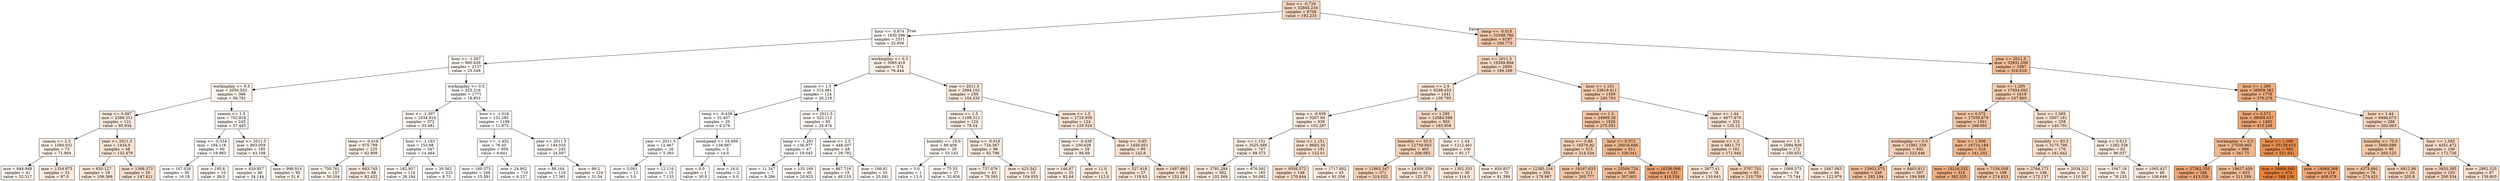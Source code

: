 digraph Tree {
node [shape=box, style="filled", color="black"] ;
0 [label="hour <= -0.729\nmse = 32845.234\nsamples = 8708\nvalue = 192.235", fillcolor="#e5813952"] ;
1 [label="hour <= -0.874\nmse = 1630.596\nsamples = 2511\nvalue = 32.959", fillcolor="#e581390d"] ;
0 -> 1 [labeldistance=2.5, labelangle=45, headlabel="True"] ;
2 [label="hour <= -1.597\nmse = 990.639\nsamples = 2137\nvalue = 25.349", fillcolor="#e581390a"] ;
1 -> 2 ;
3 [label="workingday <= 0.5\nmse = 2050.553\nsamples = 366\nvalue = 56.781", fillcolor="#e5813917"] ;
2 -> 3 ;
4 [label="temp <= 0.087\nmse = 2388.211\nsamples = 121\nvalue = 95.934", fillcolor="#e5813929"] ;
3 -> 4 ;
5 [label="season <= 2.5\nmse = 1560.032\nsamples = 73\nvalue = 71.904", fillcolor="#e581391e"] ;
4 -> 5 ;
6 [label="mse = 844.948\nsamples = 41\nvalue = 52.317", fillcolor="#e5813915"] ;
5 -> 6 ;
7 [label="mse = 1354.875\nsamples = 32\nvalue = 97.0", fillcolor="#e5813929"] ;
5 -> 7 ;
8 [label="year <= 2011.5\nmse = 1434.0\nsamples = 48\nvalue = 132.479", fillcolor="#e5813938"] ;
4 -> 8 ;
9 [label="mse = 650.127\nsamples = 19\nvalue = 109.368", fillcolor="#e581392e"] ;
8 -> 9 ;
10 [label="mse = 1368.373\nsamples = 29\nvalue = 147.621", fillcolor="#e581393f"] ;
8 -> 10 ;
11 [label="season <= 1.5\nmse = 752.818\nsamples = 245\nvalue = 37.445", fillcolor="#e581390f"] ;
3 -> 11 ;
12 [label="temp <= -0.334\nmse = 194.116\nsamples = 60\nvalue = 19.983", fillcolor="#e5813907"] ;
11 -> 12 ;
13 [label="mse = 107.028\nsamples = 50\nvalue = 16.18", fillcolor="#e5813906"] ;
12 -> 13 ;
14 [label="mse = 195.6\nsamples = 10\nvalue = 39.0", fillcolor="#e5813910"] ;
12 -> 14 ;
15 [label="year <= 2011.5\nmse = 803.059\nsamples = 185\nvalue = 43.108", fillcolor="#e5813911"] ;
11 -> 15 ;
16 [label="mse = 439.857\nsamples = 90\nvalue = 34.144", fillcolor="#e581390e"] ;
15 -> 16 ;
17 [label="mse = 998.914\nsamples = 95\nvalue = 51.6", fillcolor="#e5813915"] ;
15 -> 17 ;
18 [label="workingday <= 0.5\nmse = 525.216\nsamples = 1771\nvalue = 18.853", fillcolor="#e5813907"] ;
2 -> 18 ;
19 [label="hour <= -1.307\nmse = 1034.914\nsamples = 572\nvalue = 33.481", fillcolor="#e581390d"] ;
18 -> 19 ;
20 [label="temp <= -0.018\nmse = 975.799\nsamples = 225\nvalue = 62.809", fillcolor="#e581391a"] ;
19 -> 20 ;
21 [label="mse = 750.761\nsamples = 137\nvalue = 50.204", fillcolor="#e5813915"] ;
20 -> 21 ;
22 [label="mse = 693.745\nsamples = 88\nvalue = 82.432", fillcolor="#e5813923"] ;
20 -> 22 ;
23 [label="hour <= -1.163\nmse = 153.88\nsamples = 347\nvalue = 14.464", fillcolor="#e5813905"] ;
19 -> 23 ;
24 [label="mse = 182.957\nsamples = 114\nvalue = 26.184", fillcolor="#e581390a"] ;
23 -> 24 ;
25 [label="mse = 39.562\nsamples = 233\nvalue = 8.73", fillcolor="#e5813902"] ;
23 -> 25 ;
26 [label="hour <= -1.018\nmse = 131.285\nsamples = 1199\nvalue = 11.875", fillcolor="#e5813904"] ;
18 -> 26 ;
27 [label="hour <= -1.452\nmse = 76.45\nsamples = 956\nvalue = 8.641", fillcolor="#e5813902"] ;
26 -> 27 ;
28 [label="mse = 160.373\nsamples = 246\nvalue = 15.581", fillcolor="#e5813905"] ;
27 -> 28 ;
29 [label="mse = 24.902\nsamples = 710\nvalue = 6.237", fillcolor="#e5813901"] ;
27 -> 29 ;
30 [label="year <= 2011.5\nmse = 144.035\nsamples = 243\nvalue = 24.597", fillcolor="#e5813909"] ;
26 -> 30 ;
31 [label="mse = 88.164\nsamples = 119\nvalue = 17.361", fillcolor="#e5813906"] ;
30 -> 31 ;
32 [label="mse = 99.2\nsamples = 124\nvalue = 31.54", fillcolor="#e581390c"] ;
30 -> 32 ;
33 [label="workingday <= 0.5\nmse = 3065.418\nsamples = 374\nvalue = 76.444", fillcolor="#e5813920"] ;
1 -> 33 ;
34 [label="season <= 1.5\nmse = 314.461\nsamples = 124\nvalue = 20.218", fillcolor="#e5813908"] ;
33 -> 34 ;
35 [label="temp <= -0.439\nmse = 32.407\nsamples = 29\nvalue = 6.276", fillcolor="#e5813901"] ;
34 -> 35 ;
36 [label="year <= 2011.5\nmse = 12.467\nsamples = 26\nvalue = 5.385", fillcolor="#e5813901"] ;
35 -> 36 ;
37 [label="mse = 3.091\nsamples = 11\nvalue = 3.0", fillcolor="#e5813900"] ;
36 -> 37 ;
38 [label="mse = 12.116\nsamples = 15\nvalue = 7.133", fillcolor="#e5813902"] ;
36 -> 38 ;
39 [label="windspeed <= 18.499\nmse = 138.667\nsamples = 3\nvalue = 14.0", fillcolor="#e5813905"] ;
35 -> 39 ;
40 [label="mse = 0.0\nsamples = 1\nvalue = 30.0", fillcolor="#e581390c"] ;
39 -> 40 ;
41 [label="mse = 16.0\nsamples = 2\nvalue = 6.0", fillcolor="#e5813901"] ;
39 -> 41 ;
42 [label="year <= 2011.5\nmse = 323.112\nsamples = 95\nvalue = 24.474", fillcolor="#e5813909"] ;
34 -> 42 ;
43 [label="temp <= -1.281\nmse = 136.977\nsamples = 47\nvalue = 19.043", fillcolor="#e5813907"] ;
42 -> 43 ;
44 [label="mse = 11.347\nsamples = 7\nvalue = 8.286", fillcolor="#e5813902"] ;
43 -> 44 ;
45 [label="mse = 135.169\nsamples = 40\nvalue = 20.925", fillcolor="#e5813908"] ;
43 -> 45 ;
46 [label="season <= 2.5\nmse = 448.207\nsamples = 48\nvalue = 29.792", fillcolor="#e581390c"] ;
42 -> 46 ;
47 [label="mse = 867.716\nsamples = 15\nvalue = 40.133", fillcolor="#e5813910"] ;
46 -> 47 ;
48 [label="mse = 186.81\nsamples = 33\nvalue = 25.091", fillcolor="#e581390a"] ;
46 -> 48 ;
49 [label="year <= 2011.5\nmse = 2084.102\nsamples = 250\nvalue = 104.332", fillcolor="#e581392c"] ;
33 -> 49 ;
50 [label="season <= 1.5\nmse = 1198.312\nsamples = 126\nvalue = 79.54", fillcolor="#e5813921"] ;
49 -> 50 ;
51 [label="humidity <= 16.0\nmse = 89.408\nsamples = 28\nvalue = 33.143", fillcolor="#e581390d"] ;
50 -> 51 ;
52 [label="mse = 0.0\nsamples = 1\nvalue = 12.0", fillcolor="#e5813904"] ;
51 -> 52 ;
53 [label="mse = 75.55\nsamples = 27\nvalue = 33.926", fillcolor="#e581390d"] ;
51 -> 53 ;
54 [label="temp <= -0.018\nmse = 724.367\nsamples = 98\nvalue = 92.796", fillcolor="#e5813927"] ;
50 -> 54 ;
55 [label="mse = 737.076\nsamples = 43\nvalue = 78.395", fillcolor="#e5813921"] ;
54 -> 55 ;
56 [label="mse = 425.542\nsamples = 55\nvalue = 104.055", fillcolor="#e581392c"] ;
54 -> 56 ;
57 [label="season <= 1.5\nmse = 1724.959\nsamples = 124\nvalue = 129.524", fillcolor="#e5813937"] ;
49 -> 57 ;
58 [label="temp <= -0.439\nmse = 230.628\nsamples = 29\nvalue = 86.69", fillcolor="#e5813924"] ;
57 -> 58 ;
59 [label="mse = 146.87\nsamples = 25\nvalue = 82.64", fillcolor="#e5813923"] ;
58 -> 59 ;
60 [label="mse = 11.0\nsamples = 4\nvalue = 112.0", fillcolor="#e5813930"] ;
58 -> 60 ;
61 [label="temp <= -0.65\nmse = 1450.051\nsamples = 95\nvalue = 142.6", fillcolor="#e581393d"] ;
57 -> 61 ;
62 [label="mse = 527.418\nsamples = 27\nvalue = 118.63", fillcolor="#e5813932"] ;
61 -> 62 ;
63 [label="mse = 1497.663\nsamples = 68\nvalue = 152.118", fillcolor="#e5813941"] ;
61 -> 63 ;
64 [label="temp <= -0.018\nmse = 31048.766\nsamples = 6197\nvalue = 256.773", fillcolor="#e581396f"] ;
0 -> 64 [labeldistance=2.5, labelangle=-45, headlabel="False"] ;
65 [label="year <= 2011.5\nmse = 19269.868\nsamples = 2800\nvalue = 184.169", fillcolor="#e581394f"] ;
64 -> 65 ;
66 [label="season <= 2.5\nmse = 9298.453\nsamples = 1441\nvalue = 130.795", fillcolor="#e5813938"] ;
65 -> 66 ;
67 [label="temp <= -0.439\nmse = 5207.94\nsamples = 938\nvalue = 102.287", fillcolor="#e581392b"] ;
66 -> 67 ;
68 [label="hour <= 1.151\nmse = 3525.498\nsamples = 747\nvalue = 89.573", fillcolor="#e5813926"] ;
67 -> 68 ;
69 [label="mse = 3781.284\nsamples = 562\nvalue = 102.569", fillcolor="#e581392b"] ;
68 -> 69 ;
70 [label="mse = 676.592\nsamples = 185\nvalue = 50.092", fillcolor="#e5813915"] ;
68 -> 70 ;
71 [label="hour <= 1.151\nmse = 8683.34\nsamples = 191\nvalue = 152.01", fillcolor="#e5813941"] ;
67 -> 71 ;
72 [label="mse = 9356.572\nsamples = 146\nvalue = 170.644", fillcolor="#e5813949"] ;
71 -> 72 ;
73 [label="mse = 1717.802\nsamples = 45\nvalue = 91.556", fillcolor="#e5813927"] ;
71 -> 73 ;
74 [label="hour <= 1.295\nmse = 12584.589\nsamples = 503\nvalue = 183.958", fillcolor="#e581394f"] ;
66 -> 74 ;
75 [label="humidity <= 93.5\nmse = 12739.943\nsamples = 403\nvalue = 206.983", fillcolor="#e5813959"] ;
74 -> 75 ;
76 [label="mse = 11963.347\nsamples = 371\nvalue = 214.022", fillcolor="#e581395c"] ;
75 -> 76 ;
77 [label="mse = 14509.359\nsamples = 32\nvalue = 125.375", fillcolor="#e5813935"] ;
75 -> 77 ;
78 [label="hour <= 1.44\nmse = 1212.461\nsamples = 100\nvalue = 91.17", fillcolor="#e5813926"] ;
74 -> 78 ;
79 [label="mse = 1302.333\nsamples = 30\nvalue = 114.0", fillcolor="#e5813930"] ;
78 -> 79 ;
80 [label="mse = 854.837\nsamples = 70\nvalue = 81.386", fillcolor="#e5813922"] ;
78 -> 80 ;
81 [label="hour <= 1.151\nmse = 23619.411\nsamples = 1359\nvalue = 240.763", fillcolor="#e5813968"] ;
65 -> 81 ;
82 [label="season <= 1.5\nmse = 24969.28\nsamples = 1026\nvalue = 275.051", fillcolor="#e5813977"] ;
81 -> 82 ;
83 [label="temp <= -0.86\nmse = 16576.82\nsamples = 515\nvalue = 214.534", fillcolor="#e581395c"] ;
82 -> 83 ;
84 [label="mse = 12385.104\nsamples = 304\nvalue = 178.967", fillcolor="#e581394d"] ;
83 -> 84 ;
85 [label="mse = 18167.633\nsamples = 211\nvalue = 265.777", fillcolor="#e5813973"] ;
83 -> 85 ;
86 [label="hour <= 0.572\nmse = 26016.666\nsamples = 511\nvalue = 336.041", fillcolor="#e5813991"] ;
82 -> 86 ;
87 [label="mse = 25509.724\nsamples = 380\nvalue = 307.603", fillcolor="#e5813985"] ;
86 -> 87 ;
88 [label="mse = 18336.066\nsamples = 131\nvalue = 418.534", fillcolor="#e58139b5"] ;
86 -> 88 ;
89 [label="hour <= 1.44\nmse = 4677.679\nsamples = 333\nvalue = 135.12", fillcolor="#e581393a"] ;
81 -> 89 ;
90 [label="season <= 1.5\nmse = 4811.73\nsamples = 161\nvalue = 171.944", fillcolor="#e581394a"] ;
89 -> 90 ;
91 [label="mse = 2677.41\nsamples = 78\nvalue = 130.641", fillcolor="#e5813938"] ;
90 -> 91 ;
92 [label="mse = 3707.701\nsamples = 83\nvalue = 210.759", fillcolor="#e581395b"] ;
90 -> 92 ;
93 [label="season <= 1.5\nmse = 2094.809\nsamples = 172\nvalue = 100.651", fillcolor="#e581392b"] ;
89 -> 93 ;
94 [label="mse = 1068.575\nsamples = 78\nvalue = 73.744", fillcolor="#e581391f"] ;
93 -> 94 ;
95 [label="mse = 1847.063\nsamples = 94\nvalue = 122.979", fillcolor="#e5813934"] ;
93 -> 95 ;
96 [label="year <= 2011.5\nmse = 32831.208\nsamples = 3397\nvalue = 316.618", fillcolor="#e5813989"] ;
64 -> 96 ;
97 [label="hour <= 1.295\nmse = 17054.092\nsamples = 1619\nvalue = 247.805", fillcolor="#e581396b"] ;
96 -> 97 ;
98 [label="hour <= 0.572\nmse = 17039.679\nsamples = 1361\nvalue = 268.091", fillcolor="#e5813974"] ;
97 -> 98 ;
99 [label="workingday <= 0.5\nmse = 11981.258\nsamples = 845\nvalue = 223.446", fillcolor="#e5813960"] ;
98 -> 99 ;
100 [label="mse = 13903.575\nsamples = 248\nvalue = 292.194", fillcolor="#e581397e"] ;
99 -> 100 ;
101 [label="mse = 8403.812\nsamples = 597\nvalue = 194.888", fillcolor="#e5813954"] ;
99 -> 101 ;
102 [label="hour <= 1.006\nmse = 16714.184\nsamples = 516\nvalue = 341.202", fillcolor="#e5813993"] ;
98 -> 102 ;
103 [label="mse = 18216.532\nsamples = 318\nvalue = 382.525", fillcolor="#e58139a5"] ;
102 -> 103 ;
104 [label="mse = 7154.008\nsamples = 198\nvalue = 274.833", fillcolor="#e5813976"] ;
102 -> 104 ;
105 [label="hour <= 1.585\nmse = 3507.181\nsamples = 258\nvalue = 140.791", fillcolor="#e581393c"] ;
97 -> 105 ;
106 [label="humidity <= 83.5\nmse = 3175.798\nsamples = 176\nvalue = 161.642", fillcolor="#e5813945"] ;
105 -> 106 ;
107 [label="mse = 2764.173\nsamples = 146\nvalue = 172.137", fillcolor="#e581394a"] ;
106 -> 107 ;
108 [label="mse = 2034.312\nsamples = 30\nvalue = 110.567", fillcolor="#e581392f"] ;
106 -> 108 ;
109 [label="temp <= 0.613\nmse = 1282.328\nsamples = 82\nvalue = 96.037", fillcolor="#e5813929"] ;
105 -> 109 ;
110 [label="mse = 1047.18\nsamples = 34\nvalue = 78.235", fillcolor="#e5813921"] ;
109 -> 110 ;
111 [label="mse = 1065.437\nsamples = 48\nvalue = 108.646", fillcolor="#e581392e"] ;
109 -> 111 ;
112 [label="hour <= 1.295\nmse = 38959.382\nsamples = 1778\nvalue = 379.278", fillcolor="#e58139a4"] ;
96 -> 112 ;
113 [label="hour <= 0.572\nmse = 38008.637\nsamples = 1492\nvalue = 413.248", fillcolor="#e58139b3"] ;
112 -> 113 ;
114 [label="workingday <= 0.5\nmse = 27039.865\nsamples = 899\nvalue = 341.75", fillcolor="#e5813994"] ;
113 -> 114 ;
115 [label="mse = 37362.355\nsamples = 266\nvalue = 413.526", fillcolor="#e58139b3"] ;
114 -> 115 ;
116 [label="mse = 19627.459\nsamples = 633\nvalue = 311.588", fillcolor="#e5813986"] ;
114 -> 116 ;
117 [label="hour <= 1.006\nmse = 35138.615\nsamples = 593\nvalue = 521.641", fillcolor="#e58139e2"] ;
113 -> 117 ;
118 [label="mse = 34986.895\nsamples = 374\nvalue = 588.139", fillcolor="#e58139ff"] ;
117 -> 118 ;
119 [label="mse = 14949.368\nsamples = 219\nvalue = 408.078", fillcolor="#e58139b1"] ;
117 -> 119 ;
120 [label="hour <= 1.44\nmse = 6494.073\nsamples = 286\nvalue = 202.063", fillcolor="#e5813957"] ;
112 -> 120 ;
121 [label="humidity <= 75.0\nmse = 5660.089\nsamples = 96\nvalue = 260.125", fillcolor="#e5813970"] ;
120 -> 121 ;
122 [label="mse = 4375.691\nsamples = 76\nvalue = 274.421", fillcolor="#e5813976"] ;
121 -> 122 ;
123 [label="mse = 6812.96\nsamples = 20\nvalue = 205.8", fillcolor="#e5813958"] ;
121 -> 123 ;
124 [label="hour <= 1.585\nmse = 4351.472\nsamples = 190\nvalue = 172.726", fillcolor="#e581394a"] ;
120 -> 124 ;
125 [label="mse = 3920.385\nsamples = 103\nvalue = 200.534", fillcolor="#e5813956"] ;
124 -> 125 ;
126 [label="mse = 2862.525\nsamples = 87\nvalue = 139.805", fillcolor="#e581393c"] ;
124 -> 126 ;
}